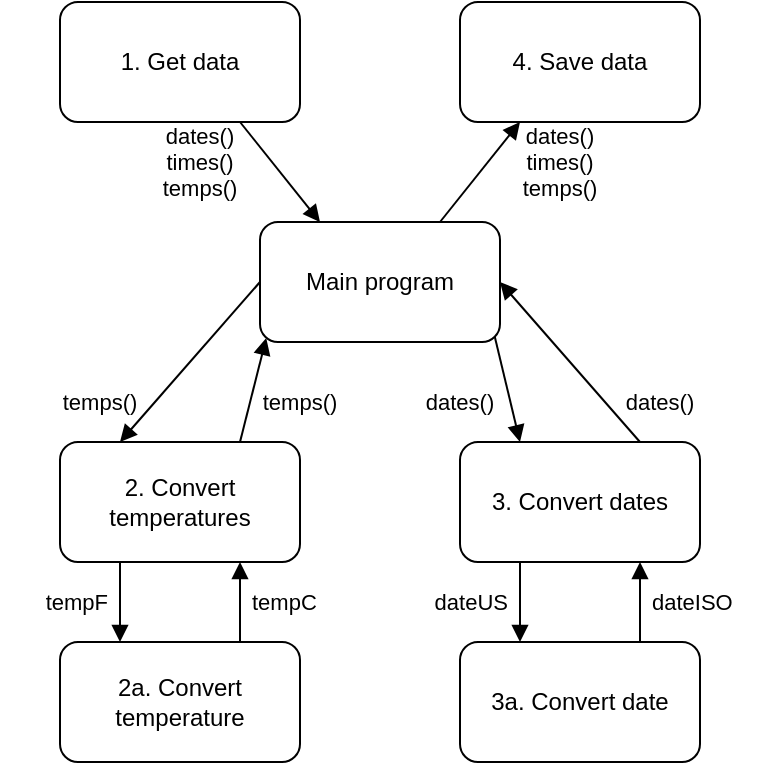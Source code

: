 <mxfile version="20.3.0" type="device"><diagram id="5z2zP-gcOvRr4imvppIe" name="Page-1"><mxGraphModel dx="920" dy="634" grid="1" gridSize="10" guides="1" tooltips="1" connect="1" arrows="1" fold="1" page="1" pageScale="1" pageWidth="827" pageHeight="1169" math="0" shadow="0"><root><mxCell id="0"/><mxCell id="1" parent="0"/><mxCell id="YabzoBp4HL8xcZlkj2ab-9" style="edgeStyle=none;shape=connector;rounded=0;orthogonalLoop=1;jettySize=auto;html=1;exitX=0;exitY=0.5;exitDx=0;exitDy=0;entryX=0.25;entryY=0;entryDx=0;entryDy=0;labelBackgroundColor=default;strokeColor=default;fontFamily=Helvetica;fontSize=11;fontColor=default;endArrow=block;endFill=1;spacingLeft=4;spacingRight=4;" edge="1" parent="1" source="YabzoBp4HL8xcZlkj2ab-1" target="YabzoBp4HL8xcZlkj2ab-3"><mxGeometry relative="1" as="geometry"/></mxCell><mxCell id="YabzoBp4HL8xcZlkj2ab-13" style="edgeStyle=none;shape=connector;rounded=0;orthogonalLoop=1;jettySize=auto;html=1;exitX=0.977;exitY=0.945;exitDx=0;exitDy=0;entryX=0.25;entryY=0;entryDx=0;entryDy=0;labelBackgroundColor=default;strokeColor=default;fontFamily=Helvetica;fontSize=11;fontColor=default;endArrow=block;endFill=1;exitPerimeter=0;spacingLeft=4;spacingRight=4;" edge="1" parent="1" source="YabzoBp4HL8xcZlkj2ab-1" target="YabzoBp4HL8xcZlkj2ab-4"><mxGeometry relative="1" as="geometry"/></mxCell><mxCell id="YabzoBp4HL8xcZlkj2ab-17" style="edgeStyle=none;shape=connector;rounded=0;orthogonalLoop=1;jettySize=auto;html=1;exitX=0.75;exitY=0;exitDx=0;exitDy=0;entryX=0.25;entryY=1;entryDx=0;entryDy=0;labelBackgroundColor=default;strokeColor=default;fontFamily=Helvetica;fontSize=11;fontColor=default;endArrow=block;endFill=1;spacingLeft=4;spacingRight=4;" edge="1" parent="1" source="YabzoBp4HL8xcZlkj2ab-1" target="YabzoBp4HL8xcZlkj2ab-5"><mxGeometry relative="1" as="geometry"/></mxCell><mxCell id="YabzoBp4HL8xcZlkj2ab-1" value="Main program" style="rounded=1;whiteSpace=wrap;html=1;spacingLeft=4;spacingRight=4;" vertex="1" parent="1"><mxGeometry x="340" y="250" width="120" height="60" as="geometry"/></mxCell><mxCell id="YabzoBp4HL8xcZlkj2ab-18" style="edgeStyle=none;shape=connector;rounded=0;orthogonalLoop=1;jettySize=auto;html=1;exitX=0.75;exitY=1;exitDx=0;exitDy=0;entryX=0.25;entryY=0;entryDx=0;entryDy=0;labelBackgroundColor=default;strokeColor=default;fontFamily=Helvetica;fontSize=11;fontColor=default;endArrow=block;endFill=1;spacingLeft=4;spacingRight=4;" edge="1" parent="1" source="YabzoBp4HL8xcZlkj2ab-2" target="YabzoBp4HL8xcZlkj2ab-1"><mxGeometry relative="1" as="geometry"/></mxCell><mxCell id="YabzoBp4HL8xcZlkj2ab-2" value="1. Get data" style="rounded=1;whiteSpace=wrap;html=1;spacingLeft=4;spacingRight=4;" vertex="1" parent="1"><mxGeometry x="240" y="140" width="120" height="60" as="geometry"/></mxCell><mxCell id="YabzoBp4HL8xcZlkj2ab-10" style="edgeStyle=none;shape=connector;rounded=0;orthogonalLoop=1;jettySize=auto;html=1;exitX=0.75;exitY=0;exitDx=0;exitDy=0;entryX=0.026;entryY=0.967;entryDx=0;entryDy=0;labelBackgroundColor=default;strokeColor=default;fontFamily=Helvetica;fontSize=11;fontColor=default;endArrow=block;endFill=1;entryPerimeter=0;spacingLeft=4;spacingRight=4;" edge="1" parent="1" source="YabzoBp4HL8xcZlkj2ab-3" target="YabzoBp4HL8xcZlkj2ab-1"><mxGeometry relative="1" as="geometry"/></mxCell><mxCell id="YabzoBp4HL8xcZlkj2ab-11" style="edgeStyle=none;shape=connector;rounded=0;orthogonalLoop=1;jettySize=auto;html=1;exitX=0.25;exitY=1;exitDx=0;exitDy=0;entryX=0.25;entryY=0;entryDx=0;entryDy=0;labelBackgroundColor=default;strokeColor=default;fontFamily=Helvetica;fontSize=11;fontColor=default;endArrow=block;endFill=1;spacingLeft=4;spacingRight=4;" edge="1" parent="1" source="YabzoBp4HL8xcZlkj2ab-3" target="YabzoBp4HL8xcZlkj2ab-6"><mxGeometry relative="1" as="geometry"/></mxCell><mxCell id="YabzoBp4HL8xcZlkj2ab-3" value="2. Convert&lt;br&gt;temperatures" style="rounded=1;whiteSpace=wrap;html=1;spacingLeft=4;spacingRight=4;" vertex="1" parent="1"><mxGeometry x="240" y="360" width="120" height="60" as="geometry"/></mxCell><mxCell id="YabzoBp4HL8xcZlkj2ab-14" style="edgeStyle=none;shape=connector;rounded=0;orthogonalLoop=1;jettySize=auto;html=1;exitX=0.75;exitY=0;exitDx=0;exitDy=0;entryX=1;entryY=0.5;entryDx=0;entryDy=0;labelBackgroundColor=default;strokeColor=default;fontFamily=Helvetica;fontSize=11;fontColor=default;endArrow=block;endFill=1;spacingLeft=4;spacingRight=4;" edge="1" parent="1" source="YabzoBp4HL8xcZlkj2ab-4" target="YabzoBp4HL8xcZlkj2ab-1"><mxGeometry relative="1" as="geometry"/></mxCell><mxCell id="YabzoBp4HL8xcZlkj2ab-15" style="edgeStyle=none;shape=connector;rounded=0;orthogonalLoop=1;jettySize=auto;html=1;exitX=0.25;exitY=1;exitDx=0;exitDy=0;entryX=0.25;entryY=0;entryDx=0;entryDy=0;labelBackgroundColor=default;strokeColor=default;fontFamily=Helvetica;fontSize=11;fontColor=default;endArrow=block;endFill=1;spacingLeft=4;spacingRight=4;" edge="1" parent="1" source="YabzoBp4HL8xcZlkj2ab-4" target="YabzoBp4HL8xcZlkj2ab-7"><mxGeometry relative="1" as="geometry"/></mxCell><mxCell id="YabzoBp4HL8xcZlkj2ab-4" value="3. Convert dates" style="rounded=1;whiteSpace=wrap;html=1;spacingLeft=4;spacingRight=4;" vertex="1" parent="1"><mxGeometry x="440" y="360" width="120" height="60" as="geometry"/></mxCell><mxCell id="YabzoBp4HL8xcZlkj2ab-5" value="4. Save data" style="rounded=1;whiteSpace=wrap;html=1;spacingLeft=4;spacingRight=4;" vertex="1" parent="1"><mxGeometry x="440" y="140" width="120" height="60" as="geometry"/></mxCell><mxCell id="YabzoBp4HL8xcZlkj2ab-12" style="edgeStyle=none;shape=connector;rounded=0;orthogonalLoop=1;jettySize=auto;html=1;exitX=0.75;exitY=0;exitDx=0;exitDy=0;entryX=0.75;entryY=1;entryDx=0;entryDy=0;labelBackgroundColor=default;strokeColor=default;fontFamily=Helvetica;fontSize=11;fontColor=default;endArrow=block;endFill=1;spacingLeft=4;spacingRight=4;" edge="1" parent="1" source="YabzoBp4HL8xcZlkj2ab-6" target="YabzoBp4HL8xcZlkj2ab-3"><mxGeometry relative="1" as="geometry"/></mxCell><mxCell id="YabzoBp4HL8xcZlkj2ab-6" value="2a. Convert&lt;br&gt;temperature" style="rounded=1;whiteSpace=wrap;html=1;spacingLeft=4;spacingRight=4;" vertex="1" parent="1"><mxGeometry x="240" y="460" width="120" height="60" as="geometry"/></mxCell><mxCell id="YabzoBp4HL8xcZlkj2ab-16" style="edgeStyle=none;shape=connector;rounded=0;orthogonalLoop=1;jettySize=auto;html=1;exitX=0.75;exitY=0;exitDx=0;exitDy=0;entryX=0.75;entryY=1;entryDx=0;entryDy=0;labelBackgroundColor=default;strokeColor=default;fontFamily=Helvetica;fontSize=11;fontColor=default;endArrow=block;endFill=1;spacingLeft=4;spacingRight=4;" edge="1" parent="1" source="YabzoBp4HL8xcZlkj2ab-7" target="YabzoBp4HL8xcZlkj2ab-4"><mxGeometry relative="1" as="geometry"/></mxCell><mxCell id="YabzoBp4HL8xcZlkj2ab-7" value="3a. Convert date" style="rounded=1;whiteSpace=wrap;html=1;spacingLeft=4;spacingRight=4;" vertex="1" parent="1"><mxGeometry x="440" y="460" width="120" height="60" as="geometry"/></mxCell><mxCell id="YabzoBp4HL8xcZlkj2ab-19" value="dates()&lt;br&gt;times()&lt;br&gt;temps()" style="text;html=1;strokeColor=none;fillColor=none;align=center;verticalAlign=middle;whiteSpace=wrap;rounded=0;fontFamily=Helvetica;fontSize=11;fontColor=default;spacingLeft=4;spacingRight=4;" vertex="1" parent="1"><mxGeometry x="280" y="200" width="60" height="40" as="geometry"/></mxCell><mxCell id="YabzoBp4HL8xcZlkj2ab-20" value="dates()&lt;br&gt;times()&lt;br&gt;temps()" style="text;html=1;strokeColor=none;fillColor=none;align=center;verticalAlign=middle;whiteSpace=wrap;rounded=0;fontFamily=Helvetica;fontSize=11;fontColor=default;spacingLeft=4;spacingRight=4;" vertex="1" parent="1"><mxGeometry x="460" y="200" width="60" height="40" as="geometry"/></mxCell><mxCell id="YabzoBp4HL8xcZlkj2ab-21" value="temps()" style="text;html=1;strokeColor=none;fillColor=none;align=center;verticalAlign=middle;whiteSpace=wrap;rounded=0;fontFamily=Helvetica;fontSize=11;fontColor=default;spacingLeft=4;spacingRight=4;" vertex="1" parent="1"><mxGeometry x="230" y="320" width="60" height="40" as="geometry"/></mxCell><mxCell id="YabzoBp4HL8xcZlkj2ab-22" value="temps()" style="text;html=1;strokeColor=none;fillColor=none;align=center;verticalAlign=middle;whiteSpace=wrap;rounded=0;fontFamily=Helvetica;fontSize=11;fontColor=default;spacingLeft=4;spacingRight=4;" vertex="1" parent="1"><mxGeometry x="330" y="320" width="60" height="40" as="geometry"/></mxCell><mxCell id="YabzoBp4HL8xcZlkj2ab-24" value="tempF" style="text;html=1;strokeColor=none;fillColor=none;align=right;verticalAlign=middle;whiteSpace=wrap;rounded=0;fontFamily=Helvetica;fontSize=11;fontColor=default;spacingLeft=4;spacingRight=4;" vertex="1" parent="1"><mxGeometry x="210" y="420" width="60" height="40" as="geometry"/></mxCell><mxCell id="YabzoBp4HL8xcZlkj2ab-25" value="tempC" style="text;html=1;strokeColor=none;fillColor=none;align=left;verticalAlign=middle;whiteSpace=wrap;rounded=0;fontFamily=Helvetica;fontSize=11;fontColor=default;spacingLeft=4;spacingRight=4;" vertex="1" parent="1"><mxGeometry x="330" y="420" width="60" height="40" as="geometry"/></mxCell><mxCell id="YabzoBp4HL8xcZlkj2ab-26" value="dateUS" style="text;html=1;strokeColor=none;fillColor=none;align=right;verticalAlign=middle;whiteSpace=wrap;rounded=0;fontFamily=Helvetica;fontSize=11;fontColor=default;spacingLeft=4;spacingRight=4;" vertex="1" parent="1"><mxGeometry x="410" y="420" width="60" height="40" as="geometry"/></mxCell><mxCell id="YabzoBp4HL8xcZlkj2ab-27" value="dateISO" style="text;html=1;strokeColor=none;fillColor=none;align=left;verticalAlign=middle;whiteSpace=wrap;rounded=0;fontFamily=Helvetica;fontSize=11;fontColor=default;spacingLeft=4;spacingRight=4;" vertex="1" parent="1"><mxGeometry x="530" y="420" width="60" height="40" as="geometry"/></mxCell><mxCell id="YabzoBp4HL8xcZlkj2ab-28" value="dates()" style="text;html=1;strokeColor=none;fillColor=none;align=center;verticalAlign=middle;whiteSpace=wrap;rounded=0;fontFamily=Helvetica;fontSize=11;fontColor=default;spacingLeft=4;spacingRight=4;" vertex="1" parent="1"><mxGeometry x="510" y="320" width="60" height="40" as="geometry"/></mxCell><mxCell id="YabzoBp4HL8xcZlkj2ab-30" value="dates()" style="text;html=1;strokeColor=none;fillColor=none;align=center;verticalAlign=middle;whiteSpace=wrap;rounded=0;fontFamily=Helvetica;fontSize=11;fontColor=default;spacingLeft=4;spacingRight=4;" vertex="1" parent="1"><mxGeometry x="410" y="320" width="60" height="40" as="geometry"/></mxCell></root></mxGraphModel></diagram></mxfile>